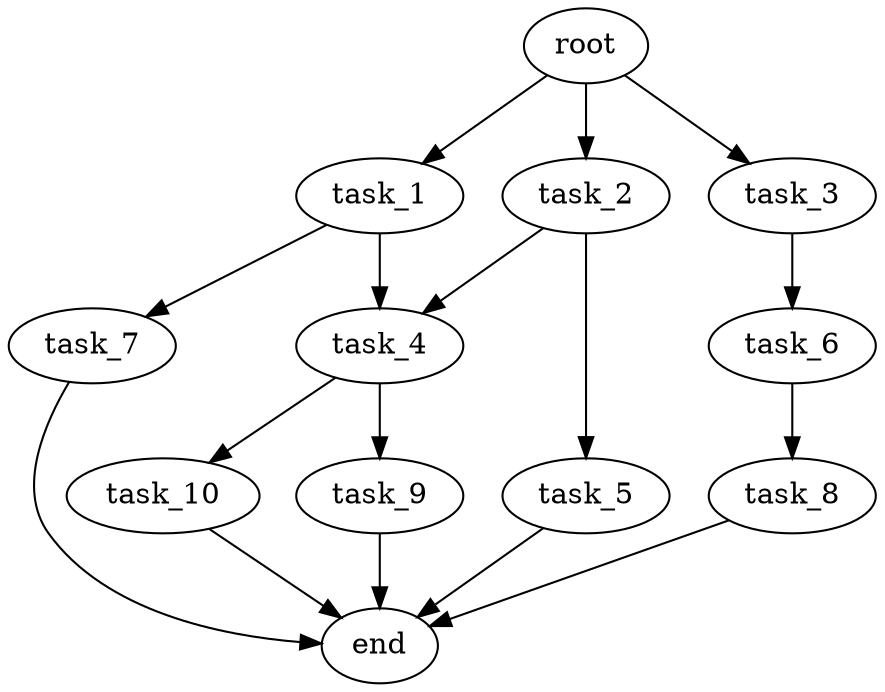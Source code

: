 digraph G {
  root [size="0.000000e+00"];
  task_1 [size="6.723736e+10"];
  task_2 [size="5.846016e+10"];
  task_3 [size="8.224351e+10"];
  task_4 [size="9.402979e+10"];
  task_5 [size="1.084353e+10"];
  task_6 [size="2.338985e+10"];
  task_7 [size="2.512215e+09"];
  task_8 [size="8.842464e+10"];
  task_9 [size="5.614512e+10"];
  task_10 [size="9.152644e+10"];
  end [size="0.000000e+00"];

  root -> task_1 [size="1.000000e-12"];
  root -> task_2 [size="1.000000e-12"];
  root -> task_3 [size="1.000000e-12"];
  task_1 -> task_4 [size="4.701489e+08"];
  task_1 -> task_7 [size="2.512215e+07"];
  task_2 -> task_4 [size="4.701489e+08"];
  task_2 -> task_5 [size="1.084353e+08"];
  task_3 -> task_6 [size="2.338985e+08"];
  task_4 -> task_9 [size="5.614512e+08"];
  task_4 -> task_10 [size="9.152644e+08"];
  task_5 -> end [size="1.000000e-12"];
  task_6 -> task_8 [size="8.842464e+08"];
  task_7 -> end [size="1.000000e-12"];
  task_8 -> end [size="1.000000e-12"];
  task_9 -> end [size="1.000000e-12"];
  task_10 -> end [size="1.000000e-12"];
}
